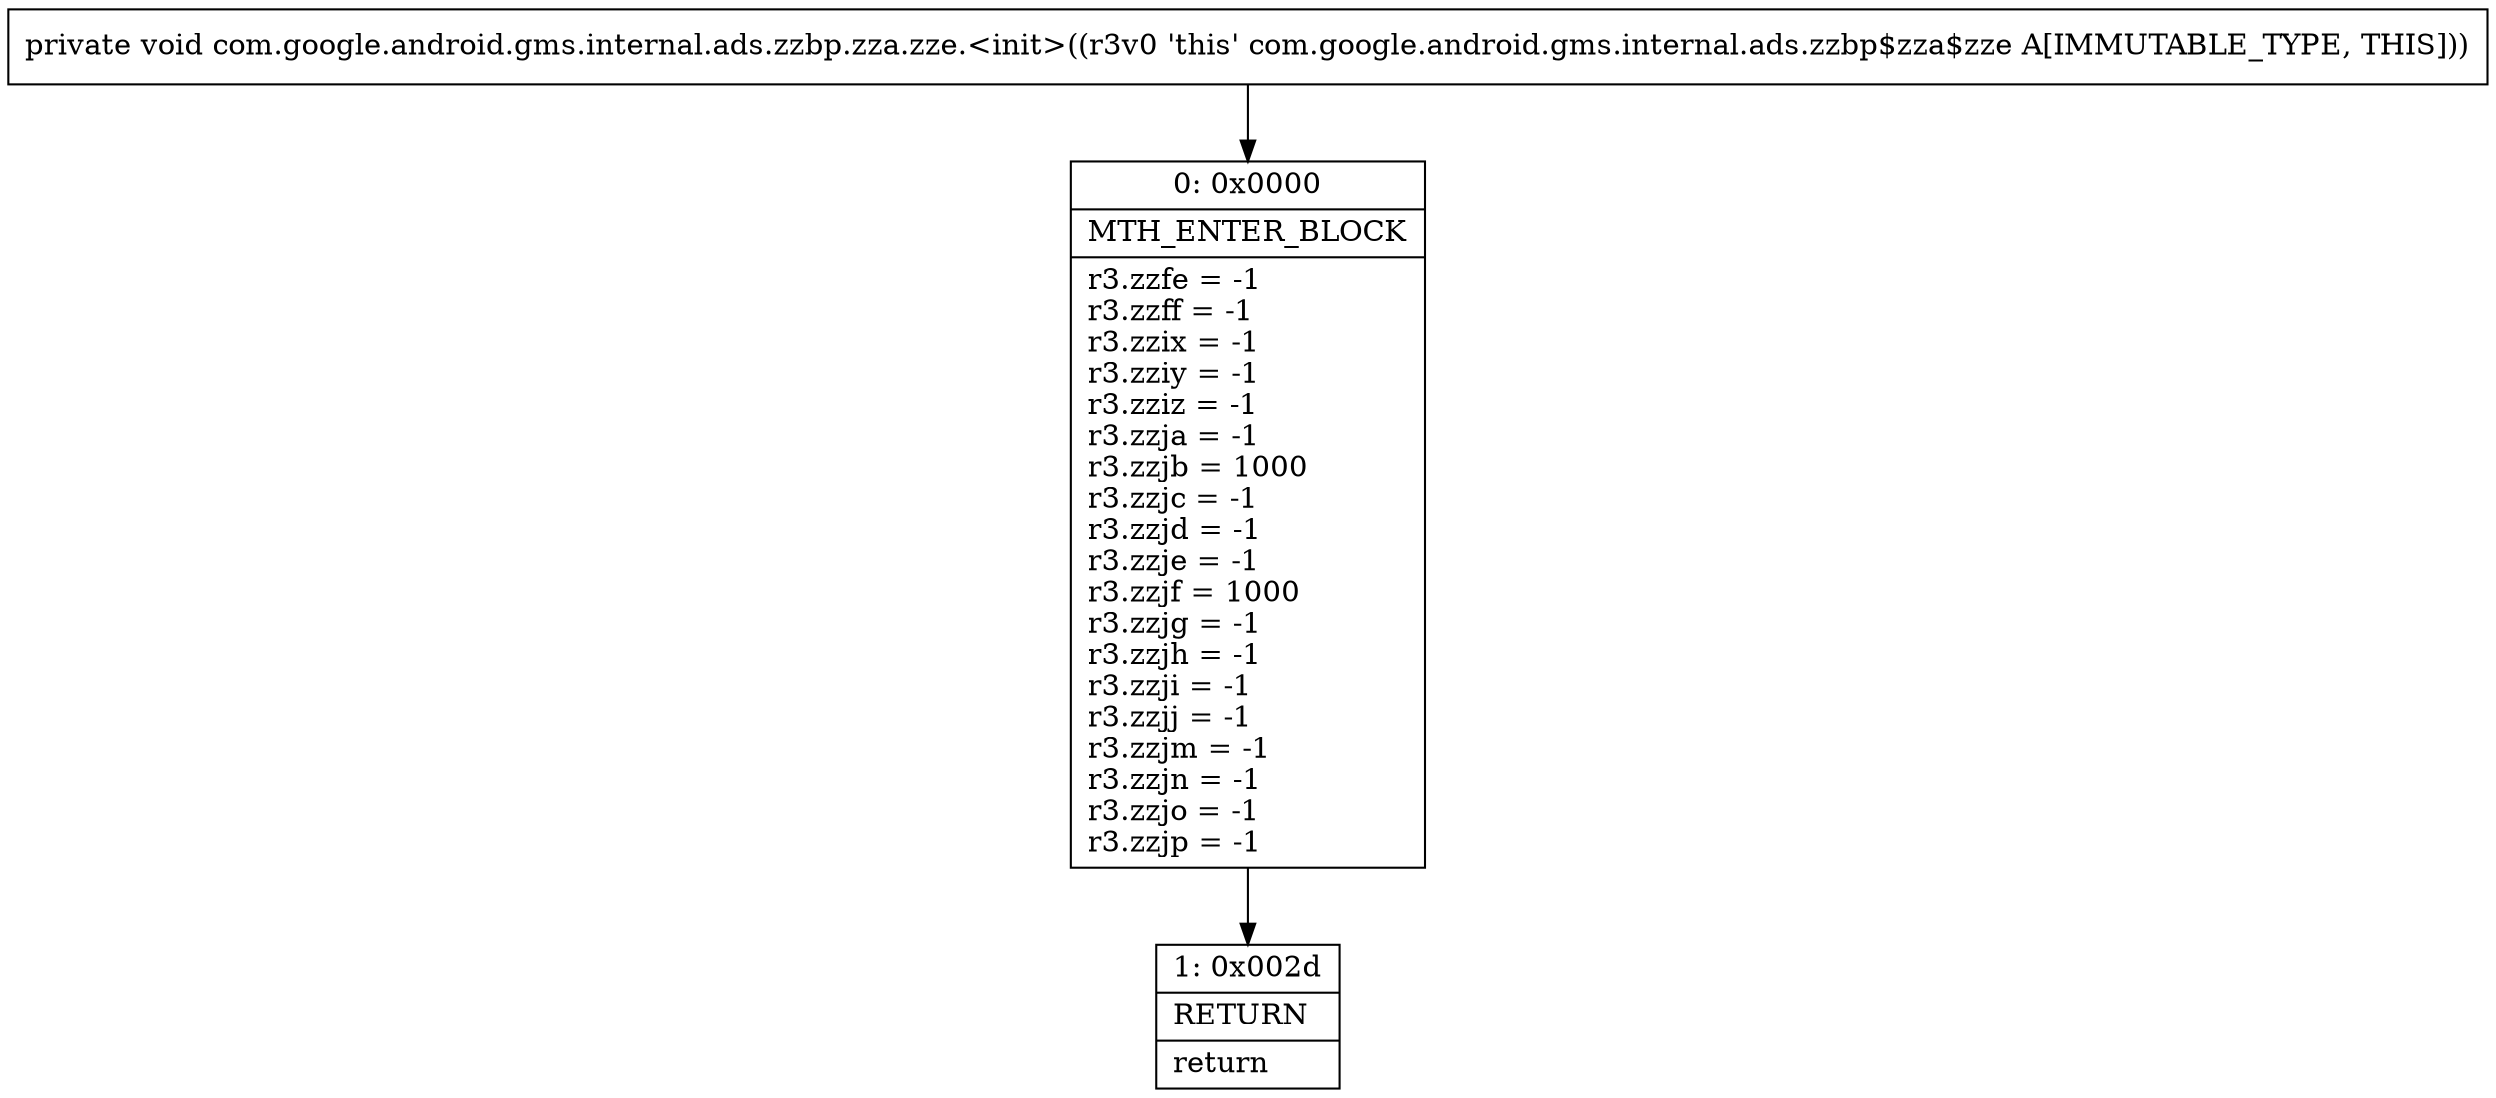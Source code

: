 digraph "CFG forcom.google.android.gms.internal.ads.zzbp.zza.zze.\<init\>()V" {
Node_0 [shape=record,label="{0\:\ 0x0000|MTH_ENTER_BLOCK\l|r3.zzfe = \-1\lr3.zzff = \-1\lr3.zzix = \-1\lr3.zziy = \-1\lr3.zziz = \-1\lr3.zzja = \-1\lr3.zzjb = 1000\lr3.zzjc = \-1\lr3.zzjd = \-1\lr3.zzje = \-1\lr3.zzjf = 1000\lr3.zzjg = \-1\lr3.zzjh = \-1\lr3.zzji = \-1\lr3.zzjj = \-1\lr3.zzjm = \-1\lr3.zzjn = \-1\lr3.zzjo = \-1\lr3.zzjp = \-1\l}"];
Node_1 [shape=record,label="{1\:\ 0x002d|RETURN\l|return\l}"];
MethodNode[shape=record,label="{private void com.google.android.gms.internal.ads.zzbp.zza.zze.\<init\>((r3v0 'this' com.google.android.gms.internal.ads.zzbp$zza$zze A[IMMUTABLE_TYPE, THIS])) }"];
MethodNode -> Node_0;
Node_0 -> Node_1;
}

